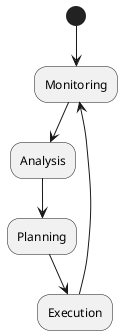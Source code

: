 @startuml
(*) --> "Monitoring"
--> "Analysis"
--> "Planning"
--> "Execution"
--> "Monitoring"
@enduml